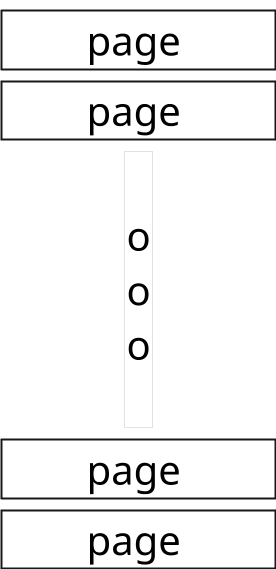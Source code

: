 @startuml
scale 1/5

skinparam Component {
    Style rectangle
    FontSize 200
    BorderThickness 10
    BackgroundColor transparent
}


skinparam Package {
    Style rectangle
    FontSize 0
    BorderThickness 0
    BackgroundColor transparent
}


skinparam Rectangle {
    Style rectangle
    FontSize 200
    BorderThickness 0
    BackgroundColor transparent
}

' component:
component "  	page	  " as c0
component "  	page	  " as c1
rectangle "\no\no\no\n" as c2
component "  	page	  " as c3
component "  	page	  " as c4
' layout:
c0-down[hidden]-c1
c1-down[hidden]-c2
c2-down[hidden]-c3
c3-down[hidden]-c4

@enduml
